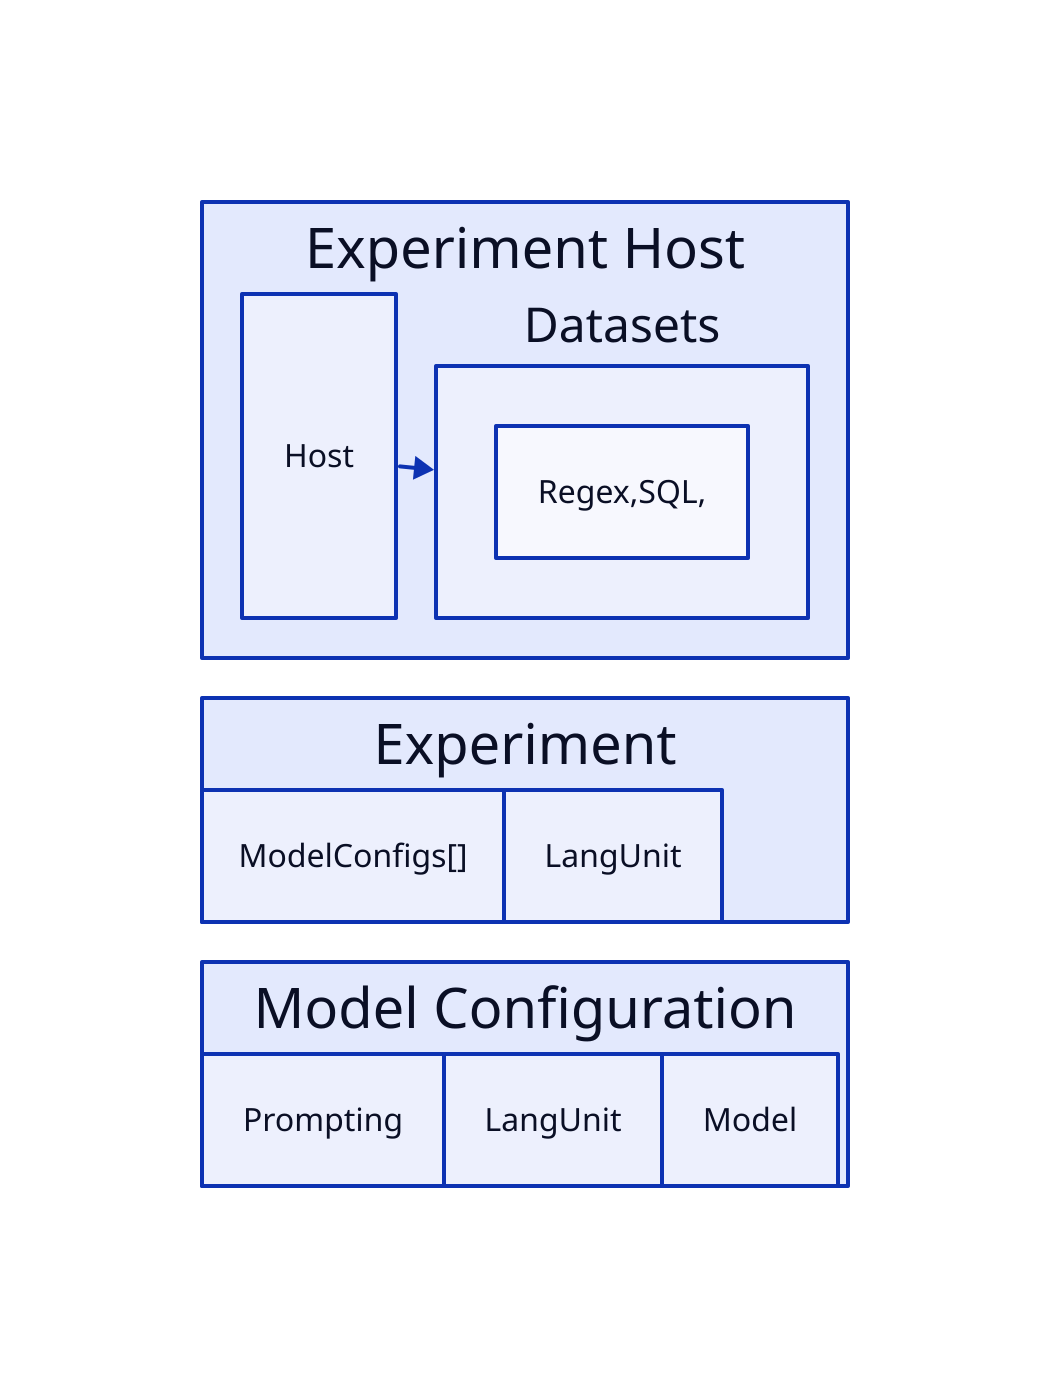 grid-gap: 20
grid-columns: 1

Experiment Host: {
  grid-rows: 1
  grid-columns: 2
  grid-gap: 20
  Host
  Datasets: {Regex,SQL,}
  Host -> Datasets
}

Experiment: {
  grid-gap: 0
  grid-columns: 2
  ModelConfigs\[\]
  LangUnit
}

Model Configuration: {
  grid-columns: 3
  grid-gap: 0
  Prompting
  LangUnit
  Model
}
